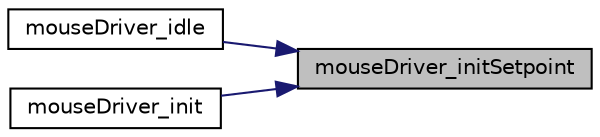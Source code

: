 digraph "mouseDriver_initSetpoint"
{
 // LATEX_PDF_SIZE
  edge [fontname="Helvetica",fontsize="10",labelfontname="Helvetica",labelfontsize="10"];
  node [fontname="Helvetica",fontsize="10",shape=record];
  rankdir="RL";
  Node1 [label="mouseDriver_initSetpoint",height=0.2,width=0.4,color="black", fillcolor="grey75", style="filled", fontcolor="black",tooltip=" "];
  Node1 -> Node2 [dir="back",color="midnightblue",fontsize="10",style="solid",fontname="Helvetica"];
  Node2 [label="mouseDriver_idle",height=0.2,width=0.4,color="black", fillcolor="white", style="filled",URL="$dd/db8/mouse_driver_8h.html#aaeee34eedb0741b6360ad62ac296cc7e",tooltip=" "];
  Node1 -> Node3 [dir="back",color="midnightblue",fontsize="10",style="solid",fontname="Helvetica"];
  Node3 [label="mouseDriver_init",height=0.2,width=0.4,color="black", fillcolor="white", style="filled",URL="$dd/db8/mouse_driver_8h.html#a1b501a2d737cbe2636dc76e7d7c9378e",tooltip="Function for initializing the mouseDriver."];
}
